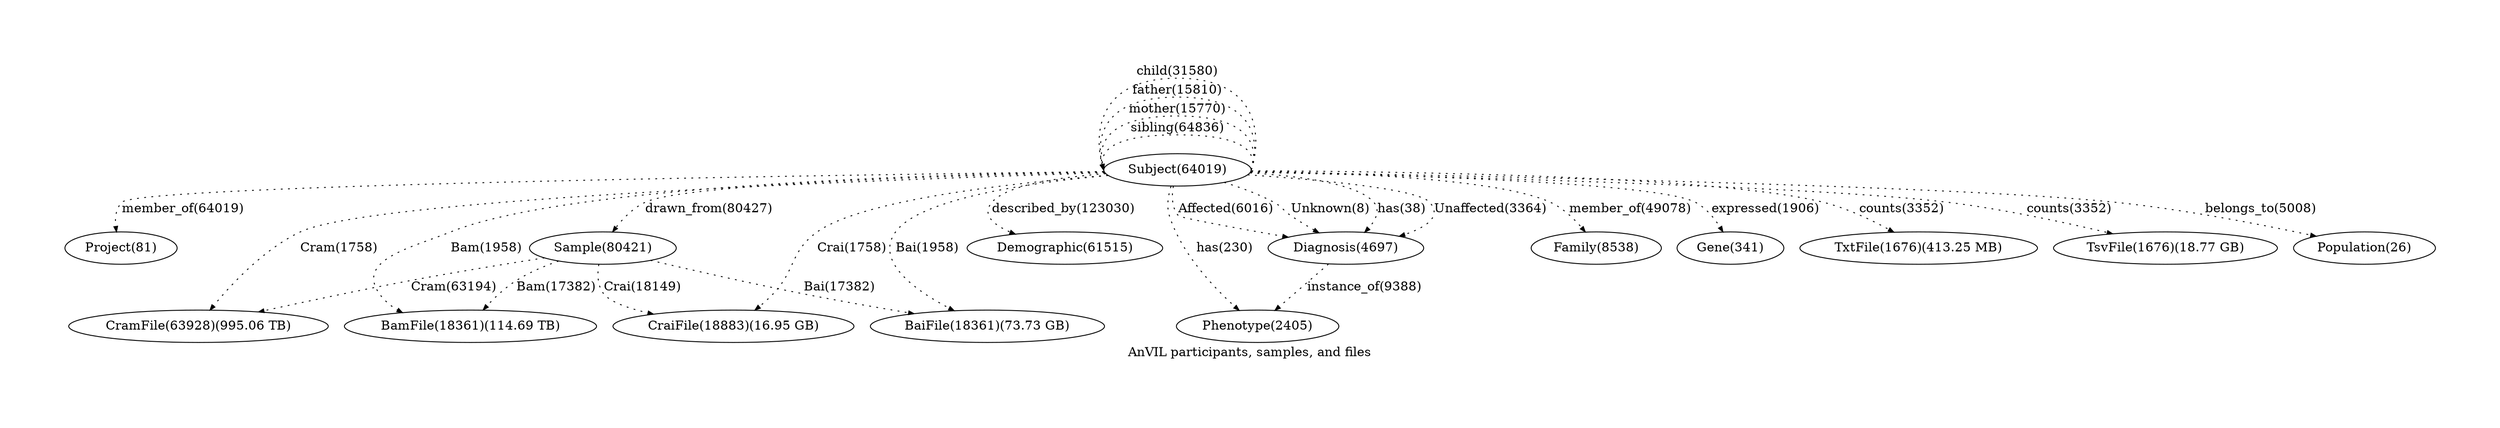 digraph "" {
	graph [bb="0,0,2242.9,309",
		label="AnVIL participants, samples, and files",
		pad=1,
		scale=6,
		size="40,40"
	];
	node [label="\N"];
	edge [arrowsize=0.6,
		style=dotted
	];
	Project	 [height=0.5,
		label="Project(81)",
		pos="68.939,105",
		width=1.4263];
	Subject	 [height=0.5,
		label="Subject(64019)",
		pos="1061.9,192",
		width=1.8596];
	Subject -> Project	 [label="member_of(64019)",
		labeldistance=0,
		lp="124.44,148.5",
		pos="e,63.735,122.94 995,190.8 774.84,186.68 86.177,172.51 69.939,156 64.024,149.98 62.372,141.38 62.631,132.95"];
	Subject:e -> Subject:w	 [label="sibling(64836)",
		labeldistance=0,
		lp="1061.9,238.5",
		pos="e,994.94,192 1128.9,192 1133.4,205 1133.4,231 1061.9,231 1006.1,231 993.91,215.13 993.36,201.99"];
	Subject:e -> Subject:w	 [label="mother(15770)",
		labeldistance=0,
		lp="1061.9,259.5",
		pos="e,994.94,192 1128.9,192 1135.6,212 1135.6,252 1061.9,252 998.9,252 989.78,222.73 992.66,201.74"];
	Subject:e -> Subject:w	 [label="father(15810)",
		labeldistance=0,
		lp="1061.9,280.5",
		pos="e,994.94,192 1128.9,192 1137.9,219 1137.9,273 1061.9,273 994.3,273 986.9,230.17 992.41,201.72"];
	Subject:e -> Subject:w	 [label="child(31580)",
		labeldistance=0,
		lp="1061.9,301.5",
		pos="e,994.94,192 1128.9,192 1140.1,226 1140.1,294 1061.9,294 990.77,294 984.38,237.67 992.24,201.91"];
	Sample	 [height=0.5,
		label="Sample(80421)",
		pos="523.94,105",
		width=1.8596];
	Subject -> Sample	 [label="drawn_from(80427)",
		labeldistance=0,
		lp="623.94,148.5",
		pos="e,533.85,122.89 994.96,190.01 868.56,185.84 604.12,174.96 566.94,156 556.04,150.44 546.81,140.79 539.73,131.36"];
	CramFile	 [height=0.5,
		label="CramFile(63928)(995.06 TB)",
		pos="118.94,18",
		width=3.3039];
	Subject -> CramFile	 [label="Cram(1758)",
		labeldistance=0,
		lp="285.44,105",
		pos="e,135.78,36.163 994.99,190.65 880.78,187.78 641.14,179.31 439.94,156 355.24,146.19 328.72,157.96 250.94,123 208.34,103.85 167.58,\
67.805 142.91,43.349"];
	CraiFile	 [height=0.5,
		label="CraiFile(18883)(16.95 GB)",
		pos="615.94,18",
		width=3.0692];
	Subject -> CraiFile	 [label="Crai(1758)",
		labeldistance=0,
		lp="760.94,105",
		pos="e,653.26,34.946 999.51,185.48 915.45,175.64 771.57,154.69 729.94,123 700.01,100.22 708.98,79.07 680.94,54 675.32,48.975 668.88,44.369 \
662.28,40.251"];
	Demographic	 [height=0.5,
		label="Demographic(61515)",
		pos="956.94,105",
		width=2.4734];
	Subject -> Demographic	 [label="described_by(123030)",
		labeldistance=0,
		lp="951.94,148.5",
		pos="e,911.67,120.59 997.29,186.94 954.04,182.06 902.63,172.84 888.94,156 879.37,144.23 888.45,133.69 902.75,125.28"];
	Phenotype	 [height=0.5,
		label="Phenotype(2405)",
		pos="1124.9,18",
		width=2.0401];
	Subject -> Phenotype	 [label="has(230)",
		labeldistance=0,
		lp="1100.4,105",
		pos="e,1110.4,35.771 1054.9,173.89 1052,164.06 1050,151.76 1052.9,141 1062.9,104.42 1086.7,67.573 1104.2,43.88"];
	Diagnosis	 [height=0.5,
		label="Diagnosis(4697)",
		pos="1219.9,105",
		width=1.9859];
	Subject -> Diagnosis	 [label="has(38)",
		labeldistance=0,
		lp="1269.9,148.5",
		pos="e,1238.1,122.71 1127.4,187.74 1173.7,183.21 1230.1,174.07 1244.9,156 1251,148.57 1248.9,139.41 1243.8,130.9"];
	Subject -> Diagnosis	 [label="Unaffected(3364)",
		labeldistance=0,
		lp="1349.9,148.5",
		pos="e,1266.5,118.71 1125.8,186.39 1190.9,180 1284,168.78 1294.9,156 1306.3,142.7 1293.7,131.32 1275.7,122.71"];
	Subject -> Diagnosis	 [label="Affected(6016)",
		labeldistance=0,
		lp="1106.4,148.5",
		pos="e,1165.4,116.69 1057.2,173.59 1055.5,162.95 1055.7,149.93 1062.9,141 1064.5,139.07 1112.9,128.15 1155.6,118.83"];
	Subject -> Diagnosis	 [label="Unknown(8)",
		labeldistance=0,
		lp="1204.9,148.5",
		pos="e,1195.4,121.95 1103.4,177.8 1118.5,171.93 1135.4,164.49 1149.9,156 1159.2,150.58 1160.3,147.44 1168.9,141 1174.7,136.73 1180.8,\
132.27 1186.8,128.01"];
	Family	 [height=0.5,
		label="Family(8538)",
		pos="1454.9,105",
		width=1.679];
	Subject -> Family	 [label="member_of(49078)",
		labeldistance=0,
		lp="1479.4,148.5",
		pos="e,1442.4,122.78 1128.8,190.22 1214.3,187.06 1356.8,178.49 1403.9,156 1416.1,150.19 1427.1,140.22 1435.7,130.64"];
	Gene	 [height=0.5,
		label="Gene(341)",
		pos="1582.9,105",
		width=1.3721];
	Subject -> Gene	 [label="expressed(1906)",
		labeldistance=0,
		lp="1604.4,148.5",
		pos="e,1572.5,122.64 1128.7,189.73 1251.1,185.17 1502.2,173.77 1537.9,156 1549.3,150.35 1559.1,140.45 1566.6,130.86"];
	BamFile	 [height=0.5,
		label="BamFile(18361)(114.69 TB)",
		pos="371.94,18",
		width=3.2136];
	Subject -> BamFile	 [label="Bam(1958)",
		labeldistance=0,
		lp="415.94,105",
		pos="e,330.22,35.028 995.13,190.53 846.29,186.41 492.04,171.64 383.94,123 347.46,106.59 329.83,104.78 311.94,69 306.49,58.097 312.11,\
48.602 321.76,40.857"];
	BaiFile	 [height=0.5,
		label="BaiFile(18361)(73.73 GB)",
		pos="851.94,18",
		width=2.997];
	Subject -> BaiFile	 [label="Bai(1958)",
		labeldistance=0,
		lp="830.44,105",
		pos="e,832.34,35.93 1000.2,184.91 930.48,175.42 823.92,155.84 801.94,123 784.86,97.483 805.72,65.231 825.46,43.249"];
	TxtFile	 [height=0.5,
		label="TxtFile(1676)(413.25 MB)",
		pos="1759.9,105",
		width=3.0331];
	Subject -> TxtFile	 [label="counts(3352)",
		labeldistance=0,
		lp="1731.9,148.5",
		pos="e,1731.7,122.49 1129,191.21 1262.6,189.09 1557.4,181.58 1654.9,156 1678.6,149.79 1703.4,138.08 1722.9,127.44"];
	TsvFile	 [height=0.5,
		label="TsvFile(1676)(18.77 GB)",
		pos="1990.9,105",
		width=2.8886];
	Subject -> TsvFile	 [label="counts(3352)",
		labeldistance=0,
		lp="1888.9,148.5",
		pos="e,1936.8,120.52 1128.7,190.15 1280.9,185.68 1649.8,173.38 1772.9,156 1825.4,148.59 1883.9,134.6 1927,123.15"];
	Population	 [height=0.5,
		label="Population(26)",
		pos="2177.9,105",
		width=1.8054];
	Subject -> Population	 [label="belongs_to(5008)",
		labeldistance=0,
		lp="2069.4,148.5",
		pos="e,2130.3,117.4 1128.8,190.49 1304.2,186.33 1775,173.8 1929.9,156 1995.9,148.42 2070.4,132.02 2120.4,119.85"];
	Sample -> CramFile	 [label="Cram(63194)",
		labeldistance=0,
		lp="380.94,61.5",
		pos="e,183.53,33.201 469.21,94.521 433.26,87.539 385.24,78.021 342.94,69 293,58.351 236.99,45.597 193.46,35.508"];
	Sample -> CraiFile	 [label="Crai(18149)",
		labeldistance=0,
		lp="559.44,61.5",
		pos="e,550.99,32.603 519.66,86.97 518.22,76.461 518.37,63.457 524.94,54 529.5,47.425 535.47,42.051 542.17,37.658"];
	Sample -> BamFile	 [label="Bam(17382)",
		labeldistance=0,
		lp="480.44,61.5",
		pos="e,394.9,35.661 487.06,89.865 473.54,83.885 458.29,76.621 444.94,69 430.76,60.905 415.85,50.807 403.23,41.738"];
	Sample -> BaiFile	 [label="Bai(17382)",
		labeldistance=0,
		lp="746.94,61.5",
		pos="e,793.93,33.189 571.41,92.268 610.05,81.919 666,66.963 714.94,54 737.41,48.048 761.96,41.583 784,35.796"];
	Diagnosis -> Phenotype	 [label="instance_of(9388)",
		labeldistance=0,
		lp="1229.9,61.5",
		pos="e,1144.1,35.58 1200.7,87.394 1186.7,74.541 1167.5,56.945 1151.9,42.688"];
}
